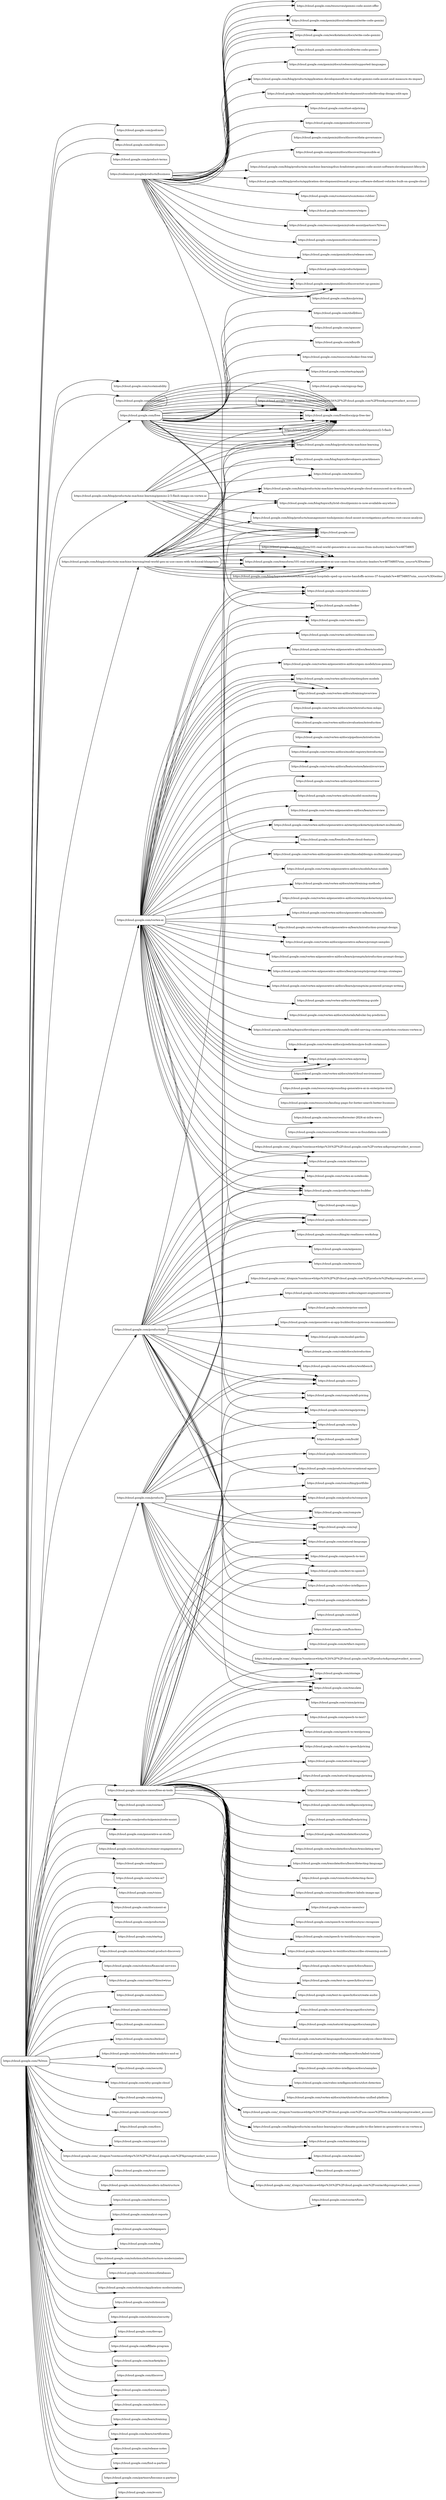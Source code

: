 digraph G {
  rankdir=LR;
  node [shape=box, style=rounded, fontsize=10];
  "https://cloud.google.com/?hl=en" [label="https://cloud.google.com/?hl=en"];
  "https://cloud.google.com/free" [label="https://cloud.google.com/free"];
  "https://cloud.google.com/contact" [label="https://cloud.google.com/contact"];
  "https://cloud.google.com/blog/products/ai-machine-learning/gemini-2-5-flash-image-on-vertex-ai" [label="https://cloud.google.com/blog/products/ai-machine-learning/gemini-2-5-flash-image-on-vertex-ai"];
  "https://cloud.google.com/blog/products/ai-machine-learning/real-world-gen-ai-use-cases-with-technical-blueprints" [label="https://cloud.google.com/blog/products/ai-machine-learning/real-world-gen-ai-use-cases-with-technical-blueprints"];
  "https://cloud.google.com/products" [label="https://cloud.google.com/products"];
  "https://cloud.google.com/vertex-ai" [label="https://cloud.google.com/vertex-ai"];
  "https://codeassist.google/products/business" [label="https://codeassist.google/products/business"];
  "https://cloud.google.com/products/ai?" [label="https://cloud.google.com/products/ai?"];
  "https://cloud.google.com/use-cases/free-ai-tools" [label="https://cloud.google.com/use-cases/free-ai-tools"];
  "https://cloud.google.com/products/gemini/code-assist" [label="https://cloud.google.com/products/gemini/code-assist"];
  "https://cloud.google.com/generative-ai-studio" [label="https://cloud.google.com/generative-ai-studio"];
  "https://cloud.google.com/solutions/customer-engagement-ai" [label="https://cloud.google.com/solutions/customer-engagement-ai"];
  "https://cloud.google.com/bigquery" [label="https://cloud.google.com/bigquery"];
  "https://cloud.google.com/vertex-ai?" [label="https://cloud.google.com/vertex-ai?"];
  "https://cloud.google.com/vision" [label="https://cloud.google.com/vision"];
  "https://cloud.google.com/document-ai" [label="https://cloud.google.com/document-ai"];
  "https://cloud.google.com/products/ai" [label="https://cloud.google.com/products/ai"];
  "https://cloud.google.com/startup" [label="https://cloud.google.com/startup"];
  "https://cloud.google.com/solutions/retail-product-discovery" [label="https://cloud.google.com/solutions/retail-product-discovery"];
  "https://cloud.google.com/solutions/financial-services" [label="https://cloud.google.com/solutions/financial-services"];
  "https://cloud.google.com/contact?direct=true" [label="https://cloud.google.com/contact?direct=true"];
  "https://cloud.google.com/solutions" [label="https://cloud.google.com/solutions"];
  "https://cloud.google.com/solutions/retail" [label="https://cloud.google.com/solutions/retail"];
  "https://cloud.google.com/customers" [label="https://cloud.google.com/customers"];
  "https://cloud.google.com/multicloud" [label="https://cloud.google.com/multicloud"];
  "https://cloud.google.com/solutions/data-analytics-and-ai" [label="https://cloud.google.com/solutions/data-analytics-and-ai"];
  "https://cloud.google.com/security" [label="https://cloud.google.com/security"];
  "https://cloud.google.com/why-google-cloud" [label="https://cloud.google.com/why-google-cloud"];
  "https://cloud.google.com/pricing" [label="https://cloud.google.com/pricing"];
  "https://cloud.google.com/docs/get-started" [label="https://cloud.google.com/docs/get-started"];
  "https://cloud.google.com/docs" [label="https://cloud.google.com/docs"];
  "https://cloud.google.com/support-hub" [label="https://cloud.google.com/support-hub"];
  "https://cloud.google.com/_d/signin?continue=https%3A%2F%2Fcloud.google.com%2F&prompt=select_account" [label="https://cloud.google.com/_d/signin?continue=https%3A%2F%2Fcloud.google.com%2F&prompt=select_account"];
  "https://cloud.google.com/trust-center" [label="https://cloud.google.com/trust-center"];
  "https://cloud.google.com/solutions/modern-infrastructure" [label="https://cloud.google.com/solutions/modern-infrastructure"];
  "https://cloud.google.com/infrastructure" [label="https://cloud.google.com/infrastructure"];
  "https://cloud.google.com/analyst-reports" [label="https://cloud.google.com/analyst-reports"];
  "https://cloud.google.com/whitepapers" [label="https://cloud.google.com/whitepapers"];
  "https://cloud.google.com/blog" [label="https://cloud.google.com/blog"];
  "https://cloud.google.com/solutions/infrastructure-modernization" [label="https://cloud.google.com/solutions/infrastructure-modernization"];
  "https://cloud.google.com/solutions/databases" [label="https://cloud.google.com/solutions/databases"];
  "https://cloud.google.com/solutions/application-modernization" [label="https://cloud.google.com/solutions/application-modernization"];
  "https://cloud.google.com/solutions/ai" [label="https://cloud.google.com/solutions/ai"];
  "https://cloud.google.com/solutions/security" [label="https://cloud.google.com/solutions/security"];
  "https://cloud.google.com/devops" [label="https://cloud.google.com/devops"];
  "https://cloud.google.com/affiliate-program" [label="https://cloud.google.com/affiliate-program"];
  "https://cloud.google.com/marketplace" [label="https://cloud.google.com/marketplace"];
  "https://cloud.google.com/discover" [label="https://cloud.google.com/discover"];
  "https://cloud.google.com/docs/samples" [label="https://cloud.google.com/docs/samples"];
  "https://cloud.google.com/architecture" [label="https://cloud.google.com/architecture"];
  "https://cloud.google.com/learn/training" [label="https://cloud.google.com/learn/training"];
  "https://cloud.google.com/learn/certification" [label="https://cloud.google.com/learn/certification"];
  "https://cloud.google.com/release-notes" [label="https://cloud.google.com/release-notes"];
  "https://cloud.google.com/find-a-partner" [label="https://cloud.google.com/find-a-partner"];
  "https://cloud.google.com/partners/become-a-partner" [label="https://cloud.google.com/partners/become-a-partner"];
  "https://cloud.google.com/events" [label="https://cloud.google.com/events"];
  "https://cloud.google.com/podcasts" [label="https://cloud.google.com/podcasts"];
  "https://cloud.google.com/developers" [label="https://cloud.google.com/developers"];
  "https://cloud.google.com/product-terms" [label="https://cloud.google.com/product-terms"];
  "https://cloud.google.com/sustainability" [label="https://cloud.google.com/sustainability"];
  "https://cloud.google.com/newsletter" [label="https://cloud.google.com/newsletter"];
  "https://cloud.google.com/free/docs/gcp-free-tier" [label="https://cloud.google.com/free/docs/gcp-free-tier"];
  "https://cloud.google.com/free/docs/free-cloud-features" [label="https://cloud.google.com/free/docs/free-cloud-features"];
  "https://cloud.google.com/kms/pricing" [label="https://cloud.google.com/kms/pricing"];
  "https://cloud.google.com/shell/docs" [label="https://cloud.google.com/shell/docs"];
  "https://cloud.google.com/kubernetes-engine" [label="https://cloud.google.com/kubernetes-engine"];
  "https://cloud.google.com/spanner" [label="https://cloud.google.com/spanner"];
  "https://cloud.google.com/alloydb" [label="https://cloud.google.com/alloydb"];
  "https://cloud.google.com/looker" [label="https://cloud.google.com/looker"];
  "https://cloud.google.com/resources/looker-free-trial" [label="https://cloud.google.com/resources/looker-free-trial"];
  "https://cloud.google.com/startup/apply" [label="https://cloud.google.com/startup/apply"];
  "https://cloud.google.com/signup-faqs" [label="https://cloud.google.com/signup-faqs"];
  "https://cloud.google.com/_d/signin?continue=https%3A%2F%2Fcloud.google.com%2Ffree&prompt=select_account" [label="https://cloud.google.com/_d/signin?continue=https%3A%2F%2Fcloud.google.com%2Ffree&prompt=select_account"];
  "https://cloud.google.com/contact/form" [label="https://cloud.google.com/contact/form"];
  "https://cloud.google.com/_d/signin?continue=https%3A%2F%2Fcloud.google.com%2Fcontact&prompt=select_account" [label="https://cloud.google.com/_d/signin?continue=https%3A%2F%2Fcloud.google.com%2Fcontact&prompt=select_account"];
  "https://cloud.google.com/blog/products/ai-machine-learning" [label="https://cloud.google.com/blog/products/ai-machine-learning"];
  "https://cloud.google.com/" [label="https://cloud.google.com/"];
  "https://cloud.google.com/blog/topics/developers-practitioners" [label="https://cloud.google.com/blog/topics/developers-practitioners"];
  "https://cloud.google.com/transform" [label="https://cloud.google.com/transform"];
  "https://cloud.google.com/vertex-ai/generative-ai/docs/models/gemini/2-5-flash" [label="https://cloud.google.com/vertex-ai/generative-ai/docs/models/gemini/2-5-flash"];
  "https://cloud.google.com/blog/products/ai-machine-learning/what-google-cloud-announced-in-ai-this-month" [label="https://cloud.google.com/blog/products/ai-machine-learning/what-google-cloud-announced-in-ai-this-month"];
  "https://cloud.google.com/blog/topics/hybrid-cloud/gemini-is-now-available-anywhere" [label="https://cloud.google.com/blog/topics/hybrid-cloud/gemini-is-now-available-anywhere"];
  "https://cloud.google.com/blog/products/management-tools/gemini-cloud-assist-investigations-performs-root-cause-analysis" [label="https://cloud.google.com/blog/products/management-tools/gemini-cloud-assist-investigations-performs-root-cause-analysis"];
  "https://cloud.google.com/transform/101-real-world-generative-ai-use-cases-from-industry-leaders?e=48754805" [label="https://cloud.google.com/transform/101-real-world-generative-ai-use-cases-from-industry-leaders?e=48754805"];
  "https://cloud.google.com/transform/101-real-world-generative-ai-use-cases-from-industry-leaders?e=48754805?utm_source%3Dtwitter" [label="https://cloud.google.com/transform/101-real-world-generative-ai-use-cases-from-industry-leaders?e=48754805?utm_source%3Dtwitter"];
  "https://cloud.google.com/blog/topics/customers/how-manipal-hospitals-sped-up-nurse-handoffs-across-37-hospitals?e=48754805?utm_source%3Dtwitter" [label="https://cloud.google.com/blog/topics/customers/how-manipal-hospitals-sped-up-nurse-handoffs-across-37-hospitals?e=48754805?utm_source%3Dtwitter"];
  "https://cloud.google.com/products/compute" [label="https://cloud.google.com/products/compute"];
  "https://cloud.google.com/run" [label="https://cloud.google.com/run"];
  "https://cloud.google.com/sql" [label="https://cloud.google.com/sql"];
  "https://cloud.google.com/storage" [label="https://cloud.google.com/storage"];
  "https://cloud.google.com/products/agent-builder" [label="https://cloud.google.com/products/agent-builder"];
  "https://cloud.google.com/tpu" [label="https://cloud.google.com/tpu"];
  "https://cloud.google.com/products/dataflow" [label="https://cloud.google.com/products/dataflow"];
  "https://cloud.google.com/shell" [label="https://cloud.google.com/shell"];
  "https://cloud.google.com/functions" [label="https://cloud.google.com/functions"];
  "https://cloud.google.com/artifact-registry" [label="https://cloud.google.com/artifact-registry"];
  "https://cloud.google.com/build" [label="https://cloud.google.com/build"];
  "https://cloud.google.com/contact/discovery" [label="https://cloud.google.com/contact/discovery"];
  "https://cloud.google.com/consulting/portfolio" [label="https://cloud.google.com/consulting/portfolio"];
  "https://cloud.google.com/_d/signin?continue=https%3A%2F%2Fcloud.google.com%2Fproducts&prompt=select_account" [label="https://cloud.google.com/_d/signin?continue=https%3A%2F%2Fcloud.google.com%2Fproducts&prompt=select_account"];
  "https://cloud.google.com/vertex-ai/docs" [label="https://cloud.google.com/vertex-ai/docs"];
  "https://cloud.google.com/vertex-ai/docs/release-notes" [label="https://cloud.google.com/vertex-ai/docs/release-notes"];
  "https://cloud.google.com/vertex-ai/generative-ai/docs/learn/models" [label="https://cloud.google.com/vertex-ai/generative-ai/docs/learn/models"];
  "https://cloud.google.com/vertex-ai/generative-ai/docs/open-models/use-gemma" [label="https://cloud.google.com/vertex-ai/generative-ai/docs/open-models/use-gemma"];
  "https://cloud.google.com/vertex-ai/generative-ai/docs/models/tune-models" [label="https://cloud.google.com/vertex-ai/generative-ai/docs/models/tune-models"];
  "https://cloud.google.com/vertex-ai/docs/start/explore-models" [label="https://cloud.google.com/vertex-ai/docs/start/explore-models"];
  "https://cloud.google.com/vertex-ai-notebooks" [label="https://cloud.google.com/vertex-ai-notebooks"];
  "https://cloud.google.com/vertex-ai/docs/training/overview" [label="https://cloud.google.com/vertex-ai/docs/training/overview"];
  "https://cloud.google.com/vertex-ai/docs/predictions/overview" [label="https://cloud.google.com/vertex-ai/docs/predictions/overview"];
  "https://cloud.google.com/ai-infrastructure" [label="https://cloud.google.com/ai-infrastructure"];
  "https://cloud.google.com/vertex-ai/docs/start/introduction-mlops" [label="https://cloud.google.com/vertex-ai/docs/start/introduction-mlops"];
  "https://cloud.google.com/vertex-ai/docs/evaluation/introduction" [label="https://cloud.google.com/vertex-ai/docs/evaluation/introduction"];
  "https://cloud.google.com/vertex-ai/docs/pipelines/introduction" [label="https://cloud.google.com/vertex-ai/docs/pipelines/introduction"];
  "https://cloud.google.com/vertex-ai/docs/model-registry/introduction" [label="https://cloud.google.com/vertex-ai/docs/model-registry/introduction"];
  "https://cloud.google.com/vertex-ai/docs/featurestore/latest/overview" [label="https://cloud.google.com/vertex-ai/docs/featurestore/latest/overview"];
  "https://cloud.google.com/vertex-ai/docs/model-monitoring" [label="https://cloud.google.com/vertex-ai/docs/model-monitoring"];
  "https://cloud.google.com/vertex-ai/docs/start/training-methods" [label="https://cloud.google.com/vertex-ai/docs/start/training-methods"];
  "https://cloud.google.com/vertex-ai/generative-ai/docs/learn/overview" [label="https://cloud.google.com/vertex-ai/generative-ai/docs/learn/overview"];
  "https://cloud.google.com/vertex-ai/docs/generative-ai/start/quickstarts/quickstart-multimodal" [label="https://cloud.google.com/vertex-ai/docs/generative-ai/start/quickstarts/quickstart-multimodal"];
  "https://cloud.google.com/vertex-ai/docs/generative-ai/multimodal/design-multimodal-prompts" [label="https://cloud.google.com/vertex-ai/docs/generative-ai/multimodal/design-multimodal-prompts"];
  "https://cloud.google.com/vertex-ai/generative-ai/docs/start/quickstarts/quickstart" [label="https://cloud.google.com/vertex-ai/generative-ai/docs/start/quickstarts/quickstart"];
  "https://cloud.google.com/vertex-ai/docs/generative-ai/learn/models" [label="https://cloud.google.com/vertex-ai/docs/generative-ai/learn/models"];
  "https://cloud.google.com/vertex-ai/docs/generative-ai/learn/introduction-prompt-design" [label="https://cloud.google.com/vertex-ai/docs/generative-ai/learn/introduction-prompt-design"];
  "https://cloud.google.com/vertex-ai/docs/generative-ai/learn/prompt-samples" [label="https://cloud.google.com/vertex-ai/docs/generative-ai/learn/prompt-samples"];
  "https://cloud.google.com/vertex-ai/generative-ai/docs/learn/prompts/introduction-prompt-design" [label="https://cloud.google.com/vertex-ai/generative-ai/docs/learn/prompts/introduction-prompt-design"];
  "https://cloud.google.com/vertex-ai/generative-ai/docs/learn/prompts/prompt-design-strategies" [label="https://cloud.google.com/vertex-ai/generative-ai/docs/learn/prompts/prompt-design-strategies"];
  "https://cloud.google.com/vertex-ai/generative-ai/docs/learn/prompts/ai-powered-prompt-writing" [label="https://cloud.google.com/vertex-ai/generative-ai/docs/learn/prompts/ai-powered-prompt-writing"];
  "https://cloud.google.com/vertex-ai/docs/start/training-guide" [label="https://cloud.google.com/vertex-ai/docs/start/training-guide"];
  "https://cloud.google.com/vertex-ai/docs/tutorials/tabular-bq-prediction" [label="https://cloud.google.com/vertex-ai/docs/tutorials/tabular-bq-prediction"];
  "https://cloud.google.com/blog/topics/developers-practitioners/simplify-model-serving-custom-prediction-routines-vertex-ai" [label="https://cloud.google.com/blog/topics/developers-practitioners/simplify-model-serving-custom-prediction-routines-vertex-ai"];
  "https://cloud.google.com/vertex-ai/docs/predictions/pre-built-containers" [label="https://cloud.google.com/vertex-ai/docs/predictions/pre-built-containers"];
  "https://cloud.google.com/vertex-ai/pricing" [label="https://cloud.google.com/vertex-ai/pricing"];
  "https://cloud.google.com/products/calculator" [label="https://cloud.google.com/products/calculator"];
  "https://cloud.google.com/compute/all-pricing" [label="https://cloud.google.com/compute/all-pricing"];
  "https://cloud.google.com/storage/pricing" [label="https://cloud.google.com/storage/pricing"];
  "https://cloud.google.com/vertex-ai/docs/start/cloud-environment" [label="https://cloud.google.com/vertex-ai/docs/start/cloud-environment"];
  "https://cloud.google.com/resources/grounding-generative-ai-in-enterprise-truth" [label="https://cloud.google.com/resources/grounding-generative-ai-in-enterprise-truth"];
  "https://cloud.google.com/resources/landing-page-for-better-search-better-business" [label="https://cloud.google.com/resources/landing-page-for-better-search-better-business"];
  "https://cloud.google.com/resources/forrester-2024-ai-infra-wave" [label="https://cloud.google.com/resources/forrester-2024-ai-infra-wave"];
  "https://cloud.google.com/resources/forrester-wave-ai-foundation-models" [label="https://cloud.google.com/resources/forrester-wave-ai-foundation-models"];
  "https://cloud.google.com/_d/signin?continue=https%3A%2F%2Fcloud.google.com%2Fvertex-ai&prompt=select_account" [label="https://cloud.google.com/_d/signin?continue=https%3A%2F%2Fcloud.google.com%2Fvertex-ai&prompt=select_account"];
  "https://cloud.google.com/gemini/docs/codeassist/overview" [label="https://cloud.google.com/gemini/docs/codeassist/overview"];
  "https://cloud.google.com/gemini/docs/release-notes" [label="https://cloud.google.com/gemini/docs/release-notes"];
  "https://cloud.google.com/products/gemini" [label="https://cloud.google.com/products/gemini"];
  "https://cloud.google.com/gemini/docs/discover/set-up-gemini" [label="https://cloud.google.com/gemini/docs/discover/set-up-gemini"];
  "https://cloud.google.com/resources/gemini-code-assist-offer" [label="https://cloud.google.com/resources/gemini-code-assist-offer"];
  "https://cloud.google.com/gemini/docs/codeassist/write-code-gemini" [label="https://cloud.google.com/gemini/docs/codeassist/write-code-gemini"];
  "https://cloud.google.com/workstations/docs/write-code-gemini" [label="https://cloud.google.com/workstations/docs/write-code-gemini"];
  "https://cloud.google.com/code/docs/shell/write-code-gemini" [label="https://cloud.google.com/code/docs/shell/write-code-gemini"];
  "https://cloud.google.com/gemini/docs/codeassist/supported-languages" [label="https://cloud.google.com/gemini/docs/codeassist/supported-languages"];
  "https://cloud.google.com/blog/products/application-development/how-to-adopt-gemini-code-assist-and-measure-its-impact" [label="https://cloud.google.com/blog/products/application-development/how-to-adopt-gemini-code-assist-and-measure-its-impact"];
  "https://cloud.google.com/apigee/docs/api-platform/local-development/vscode/develop-design-edit-apis" [label="https://cloud.google.com/apigee/docs/api-platform/local-development/vscode/develop-design-edit-apis"];
  "https://cloud.google.com/duet-ai/pricing" [label="https://cloud.google.com/duet-ai/pricing"];
  "https://cloud.google.com/gemini/docs/overview" [label="https://cloud.google.com/gemini/docs/overview"];
  "https://cloud.google.com/gemini/docs/discover/data-governance" [label="https://cloud.google.com/gemini/docs/discover/data-governance"];
  "https://cloud.google.com/gemini/docs/discover/responsible-ai" [label="https://cloud.google.com/gemini/docs/discover/responsible-ai"];
  "https://cloud.google.com/blog/products/ai-machine-learning/dun-bradstreet-gemini-code-assist-software-development-lifecycle" [label="https://cloud.google.com/blog/products/ai-machine-learning/dun-bradstreet-gemini-code-assist-software-development-lifecycle"];
  "https://cloud.google.com/blog/products/application-development/renault-groups-software-defined-vehicles-built-on-google-cloud" [label="https://cloud.google.com/blog/products/application-development/renault-groups-software-defined-vehicles-built-on-google-cloud"];
  "https://cloud.google.com/customers/sumitomo-rubber" [label="https://cloud.google.com/customers/sumitomo-rubber"];
  "https://cloud.google.com/customers/wipro" [label="https://cloud.google.com/customers/wipro"];
  "https://cloud.google.com/resources/gemini/code-assist/partners?hl=en" [label="https://cloud.google.com/resources/gemini/code-assist/partners?hl=en"];
  "https://cloud.google.com/vertex-ai/generative-ai/docs/agent-engine/overview" [label="https://cloud.google.com/vertex-ai/generative-ai/docs/agent-engine/overview"];
  "https://cloud.google.com/enterprise-search" [label="https://cloud.google.com/enterprise-search"];
  "https://cloud.google.com/generative-ai-app-builder/docs/preview-recommendations" [label="https://cloud.google.com/generative-ai-app-builder/docs/preview-recommendations"];
  "https://cloud.google.com/model-garden" [label="https://cloud.google.com/model-garden"];
  "https://cloud.google.com/colab/docs/introduction" [label="https://cloud.google.com/colab/docs/introduction"];
  "https://cloud.google.com/vertex-ai/docs/workbench" [label="https://cloud.google.com/vertex-ai/docs/workbench"];
  "https://cloud.google.com/natural-language" [label="https://cloud.google.com/natural-language"];
  "https://cloud.google.com/speech-to-text" [label="https://cloud.google.com/speech-to-text"];
  "https://cloud.google.com/text-to-speech" [label="https://cloud.google.com/text-to-speech"];
  "https://cloud.google.com/translate" [label="https://cloud.google.com/translate"];
  "https://cloud.google.com/video-intelligence" [label="https://cloud.google.com/video-intelligence"];
  "https://cloud.google.com/products/conversational-agents" [label="https://cloud.google.com/products/conversational-agents"];
  "https://cloud.google.com/gpu" [label="https://cloud.google.com/gpu"];
  "https://cloud.google.com/compute" [label="https://cloud.google.com/compute"];
  "https://cloud.google.com/consulting/ai-readiness-workshop" [label="https://cloud.google.com/consulting/ai-readiness-workshop"];
  "https://cloud.google.com/ai/gemini" [label="https://cloud.google.com/ai/gemini"];
  "https://cloud.google.com/terms/sla" [label="https://cloud.google.com/terms/sla"];
  "https://cloud.google.com/_d/signin?continue=https%3A%2F%2Fcloud.google.com%2Fproducts%2Fai&prompt=select_account" [label="https://cloud.google.com/_d/signin?continue=https%3A%2F%2Fcloud.google.com%2Fproducts%2Fai&prompt=select_account"];
  "https://cloud.google.com/blog/products/ai-machine-learning/your-ultimate-guide-to-the-latest-in-generative-ai-on-vertex-ai" [label="https://cloud.google.com/blog/products/ai-machine-learning/your-ultimate-guide-to-the-latest-in-generative-ai-on-vertex-ai"];
  "https://cloud.google.com/translate/pricing" [label="https://cloud.google.com/translate/pricing"];
  "https://cloud.google.com/translate?" [label="https://cloud.google.com/translate?"];
  "https://cloud.google.com/vision?" [label="https://cloud.google.com/vision?"];
  "https://cloud.google.com/vision/pricing" [label="https://cloud.google.com/vision/pricing"];
  "https://cloud.google.com/speech-to-text?" [label="https://cloud.google.com/speech-to-text?"];
  "https://cloud.google.com/speech-to-text/pricing" [label="https://cloud.google.com/speech-to-text/pricing"];
  "https://cloud.google.com/text-to-speech/pricing" [label="https://cloud.google.com/text-to-speech/pricing"];
  "https://cloud.google.com/natural-language?" [label="https://cloud.google.com/natural-language?"];
  "https://cloud.google.com/natural-language/pricing" [label="https://cloud.google.com/natural-language/pricing"];
  "https://cloud.google.com/video-intelligence?" [label="https://cloud.google.com/video-intelligence?"];
  "https://cloud.google.com/video-intelligence/pricing" [label="https://cloud.google.com/video-intelligence/pricing"];
  "https://cloud.google.com/dialogflow/pricing" [label="https://cloud.google.com/dialogflow/pricing"];
  "https://cloud.google.com/translate/docs/setup" [label="https://cloud.google.com/translate/docs/setup"];
  "https://cloud.google.com/translate/docs/basic/translating-text" [label="https://cloud.google.com/translate/docs/basic/translating-text"];
  "https://cloud.google.com/translate/docs/basic/detecting-language" [label="https://cloud.google.com/translate/docs/basic/detecting-language"];
  "https://cloud.google.com/vision/docs/detecting-faces" [label="https://cloud.google.com/vision/docs/detecting-faces"];
  "https://cloud.google.com/vision/docs/detect-labels-image-api" [label="https://cloud.google.com/vision/docs/detect-labels-image-api"];
  "https://cloud.google.com/use-cases/ocr" [label="https://cloud.google.com/use-cases/ocr"];
  "https://cloud.google.com/speech-to-text/docs/sync-recognize" [label="https://cloud.google.com/speech-to-text/docs/sync-recognize"];
  "https://cloud.google.com/speech-to-text/docs/async-recognize" [label="https://cloud.google.com/speech-to-text/docs/async-recognize"];
  "https://cloud.google.com/speech-to-text/docs/transcribe-streaming-audio" [label="https://cloud.google.com/speech-to-text/docs/transcribe-streaming-audio"];
  "https://cloud.google.com/text-to-speech/docs/basics" [label="https://cloud.google.com/text-to-speech/docs/basics"];
  "https://cloud.google.com/text-to-speech/docs/voices" [label="https://cloud.google.com/text-to-speech/docs/voices"];
  "https://cloud.google.com/text-to-speech/docs/create-audio" [label="https://cloud.google.com/text-to-speech/docs/create-audio"];
  "https://cloud.google.com/natural-language/docs/setup" [label="https://cloud.google.com/natural-language/docs/setup"];
  "https://cloud.google.com/natural-language/docs/samples" [label="https://cloud.google.com/natural-language/docs/samples"];
  "https://cloud.google.com/natural-language/docs/sentiment-analysis-client-libraries" [label="https://cloud.google.com/natural-language/docs/sentiment-analysis-client-libraries"];
  "https://cloud.google.com/video-intelligence/docs/label-tutorial" [label="https://cloud.google.com/video-intelligence/docs/label-tutorial"];
  "https://cloud.google.com/video-intelligence/docs/samples" [label="https://cloud.google.com/video-intelligence/docs/samples"];
  "https://cloud.google.com/video-intelligence/docs/shot-detection" [label="https://cloud.google.com/video-intelligence/docs/shot-detection"];
  "https://cloud.google.com/vertex-ai/docs/start/introduction-unified-platform" [label="https://cloud.google.com/vertex-ai/docs/start/introduction-unified-platform"];
  "https://cloud.google.com/_d/signin?continue=https%3A%2F%2Fcloud.google.com%2Fuse-cases%2Ffree-ai-tools&prompt=select_account" [label="https://cloud.google.com/_d/signin?continue=https%3A%2F%2Fcloud.google.com%2Fuse-cases%2Ffree-ai-tools&prompt=select_account"];
  "https://cloud.google.com/?hl=en" -> "https://cloud.google.com/free";
  "https://cloud.google.com/?hl=en" -> "https://cloud.google.com/contact";
  "https://cloud.google.com/?hl=en" -> "https://cloud.google.com/blog/products/ai-machine-learning/gemini-2-5-flash-image-on-vertex-ai";
  "https://cloud.google.com/?hl=en" -> "https://cloud.google.com/blog/products/ai-machine-learning/real-world-gen-ai-use-cases-with-technical-blueprints";
  "https://cloud.google.com/?hl=en" -> "https://cloud.google.com/products";
  "https://cloud.google.com/?hl=en" -> "https://cloud.google.com/vertex-ai";
  "https://cloud.google.com/?hl=en" -> "https://cloud.google.com/products/gemini/code-assist";
  "https://cloud.google.com/?hl=en" -> "https://cloud.google.com/products/ai?";
  "https://cloud.google.com/?hl=en" -> "https://cloud.google.com/use-cases/free-ai-tools";
  "https://cloud.google.com/?hl=en" -> "https://cloud.google.com/generative-ai-studio";
  "https://cloud.google.com/?hl=en" -> "https://cloud.google.com/solutions/customer-engagement-ai";
  "https://cloud.google.com/?hl=en" -> "https://cloud.google.com/bigquery";
  "https://cloud.google.com/?hl=en" -> "https://cloud.google.com/vertex-ai?";
  "https://cloud.google.com/?hl=en" -> "https://cloud.google.com/vision";
  "https://cloud.google.com/?hl=en" -> "https://cloud.google.com/document-ai";
  "https://cloud.google.com/?hl=en" -> "https://cloud.google.com/products/ai";
  "https://cloud.google.com/?hl=en" -> "https://cloud.google.com/startup";
  "https://cloud.google.com/?hl=en" -> "https://cloud.google.com/solutions/retail-product-discovery";
  "https://cloud.google.com/?hl=en" -> "https://cloud.google.com/solutions/financial-services";
  "https://cloud.google.com/?hl=en" -> "https://cloud.google.com/contact?direct=true";
  "https://cloud.google.com/?hl=en" -> "https://cloud.google.com/solutions";
  "https://cloud.google.com/?hl=en" -> "https://cloud.google.com/solutions/retail";
  "https://cloud.google.com/?hl=en" -> "https://cloud.google.com/customers";
  "https://cloud.google.com/?hl=en" -> "https://cloud.google.com/multicloud";
  "https://cloud.google.com/?hl=en" -> "https://cloud.google.com/solutions/data-analytics-and-ai";
  "https://cloud.google.com/?hl=en" -> "https://cloud.google.com/security";
  "https://cloud.google.com/?hl=en" -> "https://cloud.google.com/why-google-cloud";
  "https://cloud.google.com/?hl=en" -> "https://cloud.google.com/pricing";
  "https://cloud.google.com/?hl=en" -> "https://cloud.google.com/docs/get-started";
  "https://cloud.google.com/?hl=en" -> "https://cloud.google.com/docs";
  "https://cloud.google.com/?hl=en" -> "https://cloud.google.com/support-hub";
  "https://cloud.google.com/?hl=en" -> "https://cloud.google.com/_d/signin?continue=https%3A%2F%2Fcloud.google.com%2F&prompt=select_account";
  "https://cloud.google.com/?hl=en" -> "https://cloud.google.com/trust-center";
  "https://cloud.google.com/?hl=en" -> "https://cloud.google.com/solutions/modern-infrastructure";
  "https://cloud.google.com/?hl=en" -> "https://cloud.google.com/infrastructure";
  "https://cloud.google.com/?hl=en" -> "https://cloud.google.com/analyst-reports";
  "https://cloud.google.com/?hl=en" -> "https://cloud.google.com/whitepapers";
  "https://cloud.google.com/?hl=en" -> "https://cloud.google.com/blog";
  "https://cloud.google.com/?hl=en" -> "https://cloud.google.com/solutions/infrastructure-modernization";
  "https://cloud.google.com/?hl=en" -> "https://cloud.google.com/solutions/databases";
  "https://cloud.google.com/?hl=en" -> "https://cloud.google.com/solutions/application-modernization";
  "https://cloud.google.com/?hl=en" -> "https://cloud.google.com/solutions/ai";
  "https://cloud.google.com/?hl=en" -> "https://cloud.google.com/solutions/security";
  "https://cloud.google.com/?hl=en" -> "https://cloud.google.com/devops";
  "https://cloud.google.com/?hl=en" -> "https://cloud.google.com/affiliate-program";
  "https://cloud.google.com/?hl=en" -> "https://cloud.google.com/marketplace";
  "https://cloud.google.com/?hl=en" -> "https://cloud.google.com/discover";
  "https://cloud.google.com/?hl=en" -> "https://cloud.google.com/docs/samples";
  "https://cloud.google.com/?hl=en" -> "https://cloud.google.com/architecture";
  "https://cloud.google.com/?hl=en" -> "https://cloud.google.com/learn/training";
  "https://cloud.google.com/?hl=en" -> "https://cloud.google.com/learn/certification";
  "https://cloud.google.com/?hl=en" -> "https://cloud.google.com/release-notes";
  "https://cloud.google.com/?hl=en" -> "https://cloud.google.com/find-a-partner";
  "https://cloud.google.com/?hl=en" -> "https://cloud.google.com/partners/become-a-partner";
  "https://cloud.google.com/?hl=en" -> "https://cloud.google.com/events";
  "https://cloud.google.com/?hl=en" -> "https://cloud.google.com/podcasts";
  "https://cloud.google.com/?hl=en" -> "https://cloud.google.com/developers";
  "https://cloud.google.com/?hl=en" -> "https://cloud.google.com/product-terms";
  "https://cloud.google.com/?hl=en" -> "https://cloud.google.com/sustainability";
  "https://cloud.google.com/?hl=en" -> "https://cloud.google.com/newsletter";
  "https://cloud.google.com/free" -> "https://cloud.google.com/free/docs/gcp-free-tier";
  "https://cloud.google.com/free" -> "https://cloud.google.com/free/docs/free-cloud-features";
  "https://cloud.google.com/free" -> "https://cloud.google.com/free/docs/gcp-free-tier";
  "https://cloud.google.com/free" -> "https://cloud.google.com/free/docs/gcp-free-tier";
  "https://cloud.google.com/free" -> "https://cloud.google.com/free/docs/gcp-free-tier";
  "https://cloud.google.com/free" -> "https://cloud.google.com/free/docs/gcp-free-tier";
  "https://cloud.google.com/free" -> "https://cloud.google.com/free/docs/gcp-free-tier";
  "https://cloud.google.com/free" -> "https://cloud.google.com/free/docs/gcp-free-tier";
  "https://cloud.google.com/free" -> "https://cloud.google.com/free/docs/gcp-free-tier";
  "https://cloud.google.com/free" -> "https://cloud.google.com/free/docs/gcp-free-tier";
  "https://cloud.google.com/free" -> "https://cloud.google.com/free/docs/gcp-free-tier";
  "https://cloud.google.com/free" -> "https://cloud.google.com/free/docs/gcp-free-tier";
  "https://cloud.google.com/free" -> "https://cloud.google.com/free/docs/gcp-free-tier";
  "https://cloud.google.com/free" -> "https://cloud.google.com/free/docs/gcp-free-tier";
  "https://cloud.google.com/free" -> "https://cloud.google.com/free/docs/gcp-free-tier";
  "https://cloud.google.com/free" -> "https://cloud.google.com/free/docs/gcp-free-tier";
  "https://cloud.google.com/free" -> "https://cloud.google.com/kms/pricing";
  "https://cloud.google.com/free" -> "https://cloud.google.com/free/docs/gcp-free-tier";
  "https://cloud.google.com/free" -> "https://cloud.google.com/free/docs/gcp-free-tier";
  "https://cloud.google.com/free" -> "https://cloud.google.com/free/docs/gcp-free-tier";
  "https://cloud.google.com/free" -> "https://cloud.google.com/free/docs/gcp-free-tier";
  "https://cloud.google.com/free" -> "https://cloud.google.com/shell/docs";
  "https://cloud.google.com/free" -> "https://cloud.google.com/kubernetes-engine";
  "https://cloud.google.com/free" -> "https://cloud.google.com/spanner";
  "https://cloud.google.com/free" -> "https://cloud.google.com/alloydb";
  "https://cloud.google.com/free" -> "https://cloud.google.com/looker";
  "https://cloud.google.com/free" -> "https://cloud.google.com/resources/looker-free-trial";
  "https://cloud.google.com/free" -> "https://cloud.google.com/startup/apply";
  "https://cloud.google.com/free" -> "https://cloud.google.com/signup-faqs";
  "https://cloud.google.com/free" -> "https://cloud.google.com/_d/signin?continue=https%3A%2F%2Fcloud.google.com%2Ffree&prompt=select_account";
  "https://cloud.google.com/contact" -> "https://cloud.google.com/contact/form";
  "https://cloud.google.com/contact" -> "https://cloud.google.com/_d/signin?continue=https%3A%2F%2Fcloud.google.com%2Fcontact&prompt=select_account";
  "https://cloud.google.com/blog/products/ai-machine-learning/gemini-2-5-flash-image-on-vertex-ai" -> "https://cloud.google.com/blog/products/ai-machine-learning";
  "https://cloud.google.com/blog/products/ai-machine-learning/gemini-2-5-flash-image-on-vertex-ai" -> "https://cloud.google.com/";
  "https://cloud.google.com/blog/products/ai-machine-learning/gemini-2-5-flash-image-on-vertex-ai" -> "https://cloud.google.com/blog/topics/developers-practitioners";
  "https://cloud.google.com/blog/products/ai-machine-learning/gemini-2-5-flash-image-on-vertex-ai" -> "https://cloud.google.com/transform";
  "https://cloud.google.com/blog/products/ai-machine-learning/gemini-2-5-flash-image-on-vertex-ai" -> "https://cloud.google.com/vertex-ai/generative-ai/docs/models/gemini/2-5-flash";
  "https://cloud.google.com/blog/products/ai-machine-learning/gemini-2-5-flash-image-on-vertex-ai" -> "https://cloud.google.com/blog/products/ai-machine-learning";
  "https://cloud.google.com/blog/products/ai-machine-learning/gemini-2-5-flash-image-on-vertex-ai" -> "https://cloud.google.com/blog/products/ai-machine-learning/what-google-cloud-announced-in-ai-this-month";
  "https://cloud.google.com/blog/products/ai-machine-learning/gemini-2-5-flash-image-on-vertex-ai" -> "https://cloud.google.com/blog/topics/hybrid-cloud/gemini-is-now-available-anywhere";
  "https://cloud.google.com/blog/products/ai-machine-learning/gemini-2-5-flash-image-on-vertex-ai" -> "https://cloud.google.com/blog/products/management-tools/gemini-cloud-assist-investigations-performs-root-cause-analysis";
  "https://cloud.google.com/blog/products/ai-machine-learning/gemini-2-5-flash-image-on-vertex-ai" -> "https://cloud.google.com/";
  "https://cloud.google.com/blog/products/ai-machine-learning/gemini-2-5-flash-image-on-vertex-ai" -> "https://cloud.google.com/";
  "https://cloud.google.com/blog/products/ai-machine-learning/real-world-gen-ai-use-cases-with-technical-blueprints" -> "https://cloud.google.com/blog/products/ai-machine-learning";
  "https://cloud.google.com/blog/products/ai-machine-learning/real-world-gen-ai-use-cases-with-technical-blueprints" -> "https://cloud.google.com/";
  "https://cloud.google.com/blog/products/ai-machine-learning/real-world-gen-ai-use-cases-with-technical-blueprints" -> "https://cloud.google.com/blog/topics/developers-practitioners";
  "https://cloud.google.com/blog/products/ai-machine-learning/real-world-gen-ai-use-cases-with-technical-blueprints" -> "https://cloud.google.com/transform";
  "https://cloud.google.com/blog/products/ai-machine-learning/real-world-gen-ai-use-cases-with-technical-blueprints" -> "https://cloud.google.com/transform/101-real-world-generative-ai-use-cases-from-industry-leaders?e=48754805";
  "https://cloud.google.com/blog/products/ai-machine-learning/real-world-gen-ai-use-cases-with-technical-blueprints" -> "https://cloud.google.com/transform/101-real-world-generative-ai-use-cases-from-industry-leaders?e=48754805?utm_source%3Dtwitter";
  "https://cloud.google.com/blog/products/ai-machine-learning/real-world-gen-ai-use-cases-with-technical-blueprints" -> "https://cloud.google.com/transform/101-real-world-generative-ai-use-cases-from-industry-leaders?e=48754805?utm_source%3Dtwitter";
  "https://cloud.google.com/blog/products/ai-machine-learning/real-world-gen-ai-use-cases-with-technical-blueprints" -> "https://cloud.google.com/transform/101-real-world-generative-ai-use-cases-from-industry-leaders?e=48754805?utm_source%3Dtwitter";
  "https://cloud.google.com/blog/products/ai-machine-learning/real-world-gen-ai-use-cases-with-technical-blueprints" -> "https://cloud.google.com/transform/101-real-world-generative-ai-use-cases-from-industry-leaders?e=48754805?utm_source%3Dtwitter";
  "https://cloud.google.com/blog/products/ai-machine-learning/real-world-gen-ai-use-cases-with-technical-blueprints" -> "https://cloud.google.com/transform/101-real-world-generative-ai-use-cases-from-industry-leaders?e=48754805?utm_source%3Dtwitter";
  "https://cloud.google.com/blog/products/ai-machine-learning/real-world-gen-ai-use-cases-with-technical-blueprints" -> "https://cloud.google.com/blog/topics/customers/how-manipal-hospitals-sped-up-nurse-handoffs-across-37-hospitals?e=48754805?utm_source%3Dtwitter";
  "https://cloud.google.com/blog/products/ai-machine-learning/real-world-gen-ai-use-cases-with-technical-blueprints" -> "https://cloud.google.com/transform/101-real-world-generative-ai-use-cases-from-industry-leaders?e=48754805?utm_source%3Dtwitter";
  "https://cloud.google.com/blog/products/ai-machine-learning/real-world-gen-ai-use-cases-with-technical-blueprints" -> "https://cloud.google.com/transform/101-real-world-generative-ai-use-cases-from-industry-leaders?e=48754805?utm_source%3Dtwitter";
  "https://cloud.google.com/blog/products/ai-machine-learning/real-world-gen-ai-use-cases-with-technical-blueprints" -> "https://cloud.google.com/transform/101-real-world-generative-ai-use-cases-from-industry-leaders?e=48754805?utm_source%3Dtwitter";
  "https://cloud.google.com/blog/products/ai-machine-learning/real-world-gen-ai-use-cases-with-technical-blueprints" -> "https://cloud.google.com/transform/101-real-world-generative-ai-use-cases-from-industry-leaders?e=48754805?utm_source%3Dtwitter";
  "https://cloud.google.com/blog/products/ai-machine-learning/real-world-gen-ai-use-cases-with-technical-blueprints" -> "https://cloud.google.com/transform/101-real-world-generative-ai-use-cases-from-industry-leaders?e=48754805?utm_source%3Dtwitter";
  "https://cloud.google.com/blog/products/ai-machine-learning/real-world-gen-ai-use-cases-with-technical-blueprints" -> "https://cloud.google.com/blog/products/ai-machine-learning";
  "https://cloud.google.com/blog/products/ai-machine-learning/real-world-gen-ai-use-cases-with-technical-blueprints" -> "https://cloud.google.com/blog/products/ai-machine-learning/what-google-cloud-announced-in-ai-this-month";
  "https://cloud.google.com/blog/products/ai-machine-learning/real-world-gen-ai-use-cases-with-technical-blueprints" -> "https://cloud.google.com/blog/topics/hybrid-cloud/gemini-is-now-available-anywhere";
  "https://cloud.google.com/blog/products/ai-machine-learning/real-world-gen-ai-use-cases-with-technical-blueprints" -> "https://cloud.google.com/blog/products/management-tools/gemini-cloud-assist-investigations-performs-root-cause-analysis";
  "https://cloud.google.com/blog/products/ai-machine-learning/real-world-gen-ai-use-cases-with-technical-blueprints" -> "https://cloud.google.com/";
  "https://cloud.google.com/blog/products/ai-machine-learning/real-world-gen-ai-use-cases-with-technical-blueprints" -> "https://cloud.google.com/";
  "https://cloud.google.com/products" -> "https://cloud.google.com/products/compute";
  "https://cloud.google.com/products" -> "https://cloud.google.com/run";
  "https://cloud.google.com/products" -> "https://cloud.google.com/sql";
  "https://cloud.google.com/products" -> "https://cloud.google.com/storage";
  "https://cloud.google.com/products" -> "https://cloud.google.com/products/agent-builder";
  "https://cloud.google.com/products" -> "https://cloud.google.com/products/compute";
  "https://cloud.google.com/products" -> "https://cloud.google.com/kubernetes-engine";
  "https://cloud.google.com/products" -> "https://cloud.google.com/tpu";
  "https://cloud.google.com/products" -> "https://cloud.google.com/storage";
  "https://cloud.google.com/products" -> "https://cloud.google.com/looker";
  "https://cloud.google.com/products" -> "https://cloud.google.com/sql";
  "https://cloud.google.com/products" -> "https://cloud.google.com/products/dataflow";
  "https://cloud.google.com/products" -> "https://cloud.google.com/shell";
  "https://cloud.google.com/products" -> "https://cloud.google.com/run";
  "https://cloud.google.com/products" -> "https://cloud.google.com/functions";
  "https://cloud.google.com/products" -> "https://cloud.google.com/artifact-registry";
  "https://cloud.google.com/products" -> "https://cloud.google.com/build";
  "https://cloud.google.com/products" -> "https://cloud.google.com/contact/discovery";
  "https://cloud.google.com/products" -> "https://cloud.google.com/consulting/portfolio";
  "https://cloud.google.com/products" -> "https://cloud.google.com/_d/signin?continue=https%3A%2F%2Fcloud.google.com%2Fproducts&prompt=select_account";
  "https://cloud.google.com/vertex-ai" -> "https://cloud.google.com/vertex-ai/docs";
  "https://cloud.google.com/vertex-ai" -> "https://cloud.google.com/vertex-ai/docs/release-notes";
  "https://cloud.google.com/vertex-ai" -> "https://cloud.google.com/products/agent-builder";
  "https://cloud.google.com/vertex-ai" -> "https://cloud.google.com/vertex-ai/generative-ai/docs/learn/models";
  "https://cloud.google.com/vertex-ai" -> "https://cloud.google.com/vertex-ai/generative-ai/docs/open-models/use-gemma";
  "https://cloud.google.com/vertex-ai" -> "https://cloud.google.com/vertex-ai/generative-ai/docs/models/tune-models";
  "https://cloud.google.com/vertex-ai" -> "https://cloud.google.com/vertex-ai/docs/start/explore-models";
  "https://cloud.google.com/vertex-ai" -> "https://cloud.google.com/vertex-ai-notebooks";
  "https://cloud.google.com/vertex-ai" -> "https://cloud.google.com/vertex-ai/docs/training/overview";
  "https://cloud.google.com/vertex-ai" -> "https://cloud.google.com/vertex-ai/docs/predictions/overview";
  "https://cloud.google.com/vertex-ai" -> "https://cloud.google.com/ai-infrastructure";
  "https://cloud.google.com/vertex-ai" -> "https://cloud.google.com/vertex-ai/docs/start/introduction-mlops";
  "https://cloud.google.com/vertex-ai" -> "https://cloud.google.com/vertex-ai/docs/evaluation/introduction";
  "https://cloud.google.com/vertex-ai" -> "https://cloud.google.com/vertex-ai/docs/pipelines/introduction";
  "https://cloud.google.com/vertex-ai" -> "https://cloud.google.com/vertex-ai/docs/model-registry/introduction";
  "https://cloud.google.com/vertex-ai" -> "https://cloud.google.com/vertex-ai/docs/featurestore/latest/overview";
  "https://cloud.google.com/vertex-ai" -> "https://cloud.google.com/vertex-ai/docs/model-monitoring";
  "https://cloud.google.com/vertex-ai" -> "https://cloud.google.com/products/agent-builder";
  "https://cloud.google.com/vertex-ai" -> "https://cloud.google.com/vertex-ai/docs/start/training-methods";
  "https://cloud.google.com/vertex-ai" -> "https://cloud.google.com/vertex-ai/generative-ai/docs/learn/overview";
  "https://cloud.google.com/vertex-ai" -> "https://cloud.google.com/vertex-ai/docs/start/explore-models";
  "https://cloud.google.com/vertex-ai" -> "https://cloud.google.com/vertex-ai/docs/training/overview";
  "https://cloud.google.com/vertex-ai" -> "https://cloud.google.com/vertex-ai/docs";
  "https://cloud.google.com/vertex-ai" -> "https://cloud.google.com/vertex-ai/docs/generative-ai/start/quickstarts/quickstart-multimodal";
  "https://cloud.google.com/vertex-ai" -> "https://cloud.google.com/vertex-ai/docs/generative-ai/start/quickstarts/quickstart-multimodal";
  "https://cloud.google.com/vertex-ai" -> "https://cloud.google.com/vertex-ai/docs/generative-ai/multimodal/design-multimodal-prompts";
  "https://cloud.google.com/vertex-ai" -> "https://cloud.google.com/vertex-ai/generative-ai/docs/start/quickstarts/quickstart";
  "https://cloud.google.com/vertex-ai" -> "https://cloud.google.com/vertex-ai/docs/generative-ai/learn/models";
  "https://cloud.google.com/vertex-ai" -> "https://cloud.google.com/vertex-ai/docs/generative-ai/learn/introduction-prompt-design";
  "https://cloud.google.com/vertex-ai" -> "https://cloud.google.com/vertex-ai/docs/generative-ai/learn/prompt-samples";
  "https://cloud.google.com/vertex-ai" -> "https://cloud.google.com/vertex-ai/generative-ai/docs/learn/prompts/introduction-prompt-design";
  "https://cloud.google.com/vertex-ai" -> "https://cloud.google.com/vertex-ai/generative-ai/docs/learn/prompts/prompt-design-strategies";
  "https://cloud.google.com/vertex-ai" -> "https://cloud.google.com/vertex-ai/generative-ai/docs/learn/prompts/ai-powered-prompt-writing";
  "https://cloud.google.com/vertex-ai" -> "https://cloud.google.com/vertex-ai/docs/generative-ai/learn/prompt-samples";
  "https://cloud.google.com/vertex-ai" -> "https://cloud.google.com/vertex-ai/docs/training/overview";
  "https://cloud.google.com/vertex-ai" -> "https://cloud.google.com/vertex-ai/docs/start/training-guide";
  "https://cloud.google.com/vertex-ai" -> "https://cloud.google.com/vertex-ai/docs/tutorials/tabular-bq-prediction";
  "https://cloud.google.com/vertex-ai" -> "https://cloud.google.com/blog/topics/developers-practitioners/simplify-model-serving-custom-prediction-routines-vertex-ai";
  "https://cloud.google.com/vertex-ai" -> "https://cloud.google.com/vertex-ai/docs/predictions/pre-built-containers";
  "https://cloud.google.com/vertex-ai" -> "https://cloud.google.com/vertex-ai/pricing";
  "https://cloud.google.com/vertex-ai" -> "https://cloud.google.com/products/calculator";
  "https://cloud.google.com/vertex-ai" -> "https://cloud.google.com/compute/all-pricing";
  "https://cloud.google.com/vertex-ai" -> "https://cloud.google.com/storage/pricing";
  "https://cloud.google.com/vertex-ai" -> "https://cloud.google.com/vertex-ai/pricing";
  "https://cloud.google.com/vertex-ai" -> "https://cloud.google.com/vertex-ai/pricing";
  "https://cloud.google.com/vertex-ai" -> "https://cloud.google.com/vertex-ai/pricing";
  "https://cloud.google.com/vertex-ai" -> "https://cloud.google.com/products/calculator";
  "https://cloud.google.com/vertex-ai" -> "https://cloud.google.com/vertex-ai/docs/start/cloud-environment";
  "https://cloud.google.com/vertex-ai" -> "https://cloud.google.com/resources/grounding-generative-ai-in-enterprise-truth";
  "https://cloud.google.com/vertex-ai" -> "https://cloud.google.com/resources/landing-page-for-better-search-better-business";
  "https://cloud.google.com/vertex-ai" -> "https://cloud.google.com/resources/forrester-2024-ai-infra-wave";
  "https://cloud.google.com/vertex-ai" -> "https://cloud.google.com/resources/forrester-wave-ai-foundation-models";
  "https://cloud.google.com/vertex-ai" -> "https://cloud.google.com/_d/signin?continue=https%3A%2F%2Fcloud.google.com%2Fvertex-ai&prompt=select_account";
  "https://codeassist.google/products/business" -> "https://cloud.google.com/gemini/docs/codeassist/overview";
  "https://codeassist.google/products/business" -> "https://cloud.google.com/gemini/docs/release-notes";
  "https://codeassist.google/products/business" -> "https://cloud.google.com/products/gemini";
  "https://codeassist.google/products/business" -> "https://cloud.google.com/gemini/docs/discover/set-up-gemini";
  "https://codeassist.google/products/business" -> "https://cloud.google.com/resources/gemini-code-assist-offer";
  "https://codeassist.google/products/business" -> "https://cloud.google.com/gemini/docs/codeassist/write-code-gemini";
  "https://codeassist.google/products/business" -> "https://cloud.google.com/gemini/docs/codeassist/write-code-gemini";
  "https://codeassist.google/products/business" -> "https://cloud.google.com/workstations/docs/write-code-gemini";
  "https://codeassist.google/products/business" -> "https://cloud.google.com/code/docs/shell/write-code-gemini";
  "https://codeassist.google/products/business" -> "https://cloud.google.com/gemini/docs/codeassist/supported-languages";
  "https://codeassist.google/products/business" -> "https://cloud.google.com/blog/products/application-development/how-to-adopt-gemini-code-assist-and-measure-its-impact";
  "https://codeassist.google/products/business" -> "https://cloud.google.com/gemini/docs/discover/set-up-gemini";
  "https://codeassist.google/products/business" -> "https://cloud.google.com/workstations/docs/write-code-gemini";
  "https://codeassist.google/products/business" -> "https://cloud.google.com/workstations/docs/write-code-gemini";
  "https://codeassist.google/products/business" -> "https://cloud.google.com/apigee/docs/api-platform/local-development/vscode/develop-design-edit-apis";
  "https://codeassist.google/products/business" -> "https://cloud.google.com/gemini/docs/discover/set-up-gemini";
  "https://codeassist.google/products/business" -> "https://cloud.google.com/gemini/docs/discover/set-up-gemini";
  "https://codeassist.google/products/business" -> "https://cloud.google.com/duet-ai/pricing";
  "https://codeassist.google/products/business" -> "https://cloud.google.com/products/calculator";
  "https://codeassist.google/products/business" -> "https://cloud.google.com/resources/gemini-code-assist-offer";
  "https://codeassist.google/products/business" -> "https://cloud.google.com/gemini/docs/overview";
  "https://codeassist.google/products/business" -> "https://cloud.google.com/gemini/docs/discover/data-governance";
  "https://codeassist.google/products/business" -> "https://cloud.google.com/gemini/docs/discover/set-up-gemini";
  "https://codeassist.google/products/business" -> "https://cloud.google.com/gemini/docs/discover/responsible-ai";
  "https://codeassist.google/products/business" -> "https://cloud.google.com/blog/products/ai-machine-learning/dun-bradstreet-gemini-code-assist-software-development-lifecycle";
  "https://codeassist.google/products/business" -> "https://cloud.google.com/blog/products/application-development/renault-groups-software-defined-vehicles-built-on-google-cloud";
  "https://codeassist.google/products/business" -> "https://cloud.google.com/customers/sumitomo-rubber";
  "https://codeassist.google/products/business" -> "https://cloud.google.com/customers/wipro";
  "https://codeassist.google/products/business" -> "https://cloud.google.com/resources/gemini/code-assist/partners?hl=en";
  "https://cloud.google.com/products/ai?" -> "https://cloud.google.com/products/agent-builder";
  "https://cloud.google.com/products/ai?" -> "https://cloud.google.com/vertex-ai/generative-ai/docs/agent-engine/overview";
  "https://cloud.google.com/products/ai?" -> "https://cloud.google.com/enterprise-search";
  "https://cloud.google.com/products/ai?" -> "https://cloud.google.com/generative-ai-app-builder/docs/preview-recommendations";
  "https://cloud.google.com/products/ai?" -> "https://cloud.google.com/model-garden";
  "https://cloud.google.com/products/ai?" -> "https://cloud.google.com/vertex-ai-notebooks";
  "https://cloud.google.com/products/ai?" -> "https://cloud.google.com/colab/docs/introduction";
  "https://cloud.google.com/products/ai?" -> "https://cloud.google.com/vertex-ai/docs/workbench";
  "https://cloud.google.com/products/ai?" -> "https://cloud.google.com/natural-language";
  "https://cloud.google.com/products/ai?" -> "https://cloud.google.com/speech-to-text";
  "https://cloud.google.com/products/ai?" -> "https://cloud.google.com/text-to-speech";
  "https://cloud.google.com/products/ai?" -> "https://cloud.google.com/translate";
  "https://cloud.google.com/products/ai?" -> "https://cloud.google.com/video-intelligence";
  "https://cloud.google.com/products/ai?" -> "https://cloud.google.com/products/conversational-agents";
  "https://cloud.google.com/products/ai?" -> "https://cloud.google.com/";
  "https://cloud.google.com/products/ai?" -> "https://cloud.google.com/ai-infrastructure";
  "https://cloud.google.com/products/ai?" -> "https://cloud.google.com/tpu";
  "https://cloud.google.com/products/ai?" -> "https://cloud.google.com/gpu";
  "https://cloud.google.com/products/ai?" -> "https://cloud.google.com/compute";
  "https://cloud.google.com/products/ai?" -> "https://cloud.google.com/kubernetes-engine";
  "https://cloud.google.com/products/ai?" -> "https://cloud.google.com/kubernetes-engine";
  "https://cloud.google.com/products/ai?" -> "https://cloud.google.com/run";
  "https://cloud.google.com/products/ai?" -> "https://cloud.google.com/run";
  "https://cloud.google.com/products/ai?" -> "https://cloud.google.com/consulting/ai-readiness-workshop";
  "https://cloud.google.com/products/ai?" -> "https://cloud.google.com/ai/gemini";
  "https://cloud.google.com/products/ai?" -> "https://cloud.google.com/terms/sla";
  "https://cloud.google.com/products/ai?" -> "https://cloud.google.com/_d/signin?continue=https%3A%2F%2Fcloud.google.com%2Fproducts%2Fai&prompt=select_account";
  "https://cloud.google.com/use-cases/free-ai-tools" -> "https://cloud.google.com/blog/products/ai-machine-learning/your-ultimate-guide-to-the-latest-in-generative-ai-on-vertex-ai";
  "https://cloud.google.com/use-cases/free-ai-tools" -> "https://cloud.google.com/translate";
  "https://cloud.google.com/use-cases/free-ai-tools" -> "https://cloud.google.com/speech-to-text";
  "https://cloud.google.com/use-cases/free-ai-tools" -> "https://cloud.google.com/natural-language";
  "https://cloud.google.com/use-cases/free-ai-tools" -> "https://cloud.google.com/video-intelligence";
  "https://cloud.google.com/use-cases/free-ai-tools" -> "https://cloud.google.com/translate";
  "https://cloud.google.com/use-cases/free-ai-tools" -> "https://cloud.google.com/translate/pricing";
  "https://cloud.google.com/use-cases/free-ai-tools" -> "https://cloud.google.com/translate?";
  "https://cloud.google.com/use-cases/free-ai-tools" -> "https://cloud.google.com/translate/pricing";
  "https://cloud.google.com/use-cases/free-ai-tools" -> "https://cloud.google.com/vision?";
  "https://cloud.google.com/use-cases/free-ai-tools" -> "https://cloud.google.com/vision/pricing";
  "https://cloud.google.com/use-cases/free-ai-tools" -> "https://cloud.google.com/speech-to-text?";
  "https://cloud.google.com/use-cases/free-ai-tools" -> "https://cloud.google.com/speech-to-text/pricing";
  "https://cloud.google.com/use-cases/free-ai-tools" -> "https://cloud.google.com/text-to-speech";
  "https://cloud.google.com/use-cases/free-ai-tools" -> "https://cloud.google.com/text-to-speech/pricing";
  "https://cloud.google.com/use-cases/free-ai-tools" -> "https://cloud.google.com/natural-language?";
  "https://cloud.google.com/use-cases/free-ai-tools" -> "https://cloud.google.com/natural-language/pricing";
  "https://cloud.google.com/use-cases/free-ai-tools" -> "https://cloud.google.com/video-intelligence?";
  "https://cloud.google.com/use-cases/free-ai-tools" -> "https://cloud.google.com/video-intelligence/pricing";
  "https://cloud.google.com/use-cases/free-ai-tools" -> "https://cloud.google.com/products/conversational-agents";
  "https://cloud.google.com/use-cases/free-ai-tools" -> "https://cloud.google.com/dialogflow/pricing";
  "https://cloud.google.com/use-cases/free-ai-tools" -> "https://cloud.google.com/compute";
  "https://cloud.google.com/use-cases/free-ai-tools" -> "https://cloud.google.com/compute/all-pricing";
  "https://cloud.google.com/use-cases/free-ai-tools" -> "https://cloud.google.com/storage";
  "https://cloud.google.com/use-cases/free-ai-tools" -> "https://cloud.google.com/storage/pricing";
  "https://cloud.google.com/use-cases/free-ai-tools" -> "https://cloud.google.com/translate/docs/setup";
  "https://cloud.google.com/use-cases/free-ai-tools" -> "https://cloud.google.com/translate/docs/basic/translating-text";
  "https://cloud.google.com/use-cases/free-ai-tools" -> "https://cloud.google.com/translate/docs/basic/detecting-language";
  "https://cloud.google.com/use-cases/free-ai-tools" -> "https://cloud.google.com/vision/docs/detecting-faces";
  "https://cloud.google.com/use-cases/free-ai-tools" -> "https://cloud.google.com/vision/docs/detect-labels-image-api";
  "https://cloud.google.com/use-cases/free-ai-tools" -> "https://cloud.google.com/use-cases/ocr";
  "https://cloud.google.com/use-cases/free-ai-tools" -> "https://cloud.google.com/speech-to-text/docs/sync-recognize";
  "https://cloud.google.com/use-cases/free-ai-tools" -> "https://cloud.google.com/speech-to-text/docs/async-recognize";
  "https://cloud.google.com/use-cases/free-ai-tools" -> "https://cloud.google.com/speech-to-text/docs/transcribe-streaming-audio";
  "https://cloud.google.com/use-cases/free-ai-tools" -> "https://cloud.google.com/text-to-speech/docs/basics";
  "https://cloud.google.com/use-cases/free-ai-tools" -> "https://cloud.google.com/text-to-speech/docs/voices";
  "https://cloud.google.com/use-cases/free-ai-tools" -> "https://cloud.google.com/text-to-speech/docs/create-audio";
  "https://cloud.google.com/use-cases/free-ai-tools" -> "https://cloud.google.com/natural-language/docs/setup";
  "https://cloud.google.com/use-cases/free-ai-tools" -> "https://cloud.google.com/natural-language/docs/samples";
  "https://cloud.google.com/use-cases/free-ai-tools" -> "https://cloud.google.com/natural-language/docs/sentiment-analysis-client-libraries";
  "https://cloud.google.com/use-cases/free-ai-tools" -> "https://cloud.google.com/video-intelligence/docs/label-tutorial";
  "https://cloud.google.com/use-cases/free-ai-tools" -> "https://cloud.google.com/video-intelligence/docs/samples";
  "https://cloud.google.com/use-cases/free-ai-tools" -> "https://cloud.google.com/video-intelligence/docs/shot-detection";
  "https://cloud.google.com/use-cases/free-ai-tools" -> "https://cloud.google.com/vertex-ai/docs/start/introduction-unified-platform";
  "https://cloud.google.com/use-cases/free-ai-tools" -> "https://cloud.google.com/free/docs/free-cloud-features";
  "https://cloud.google.com/use-cases/free-ai-tools" -> "https://cloud.google.com/_d/signin?continue=https%3A%2F%2Fcloud.google.com%2Fuse-cases%2Ffree-ai-tools&prompt=select_account";
}